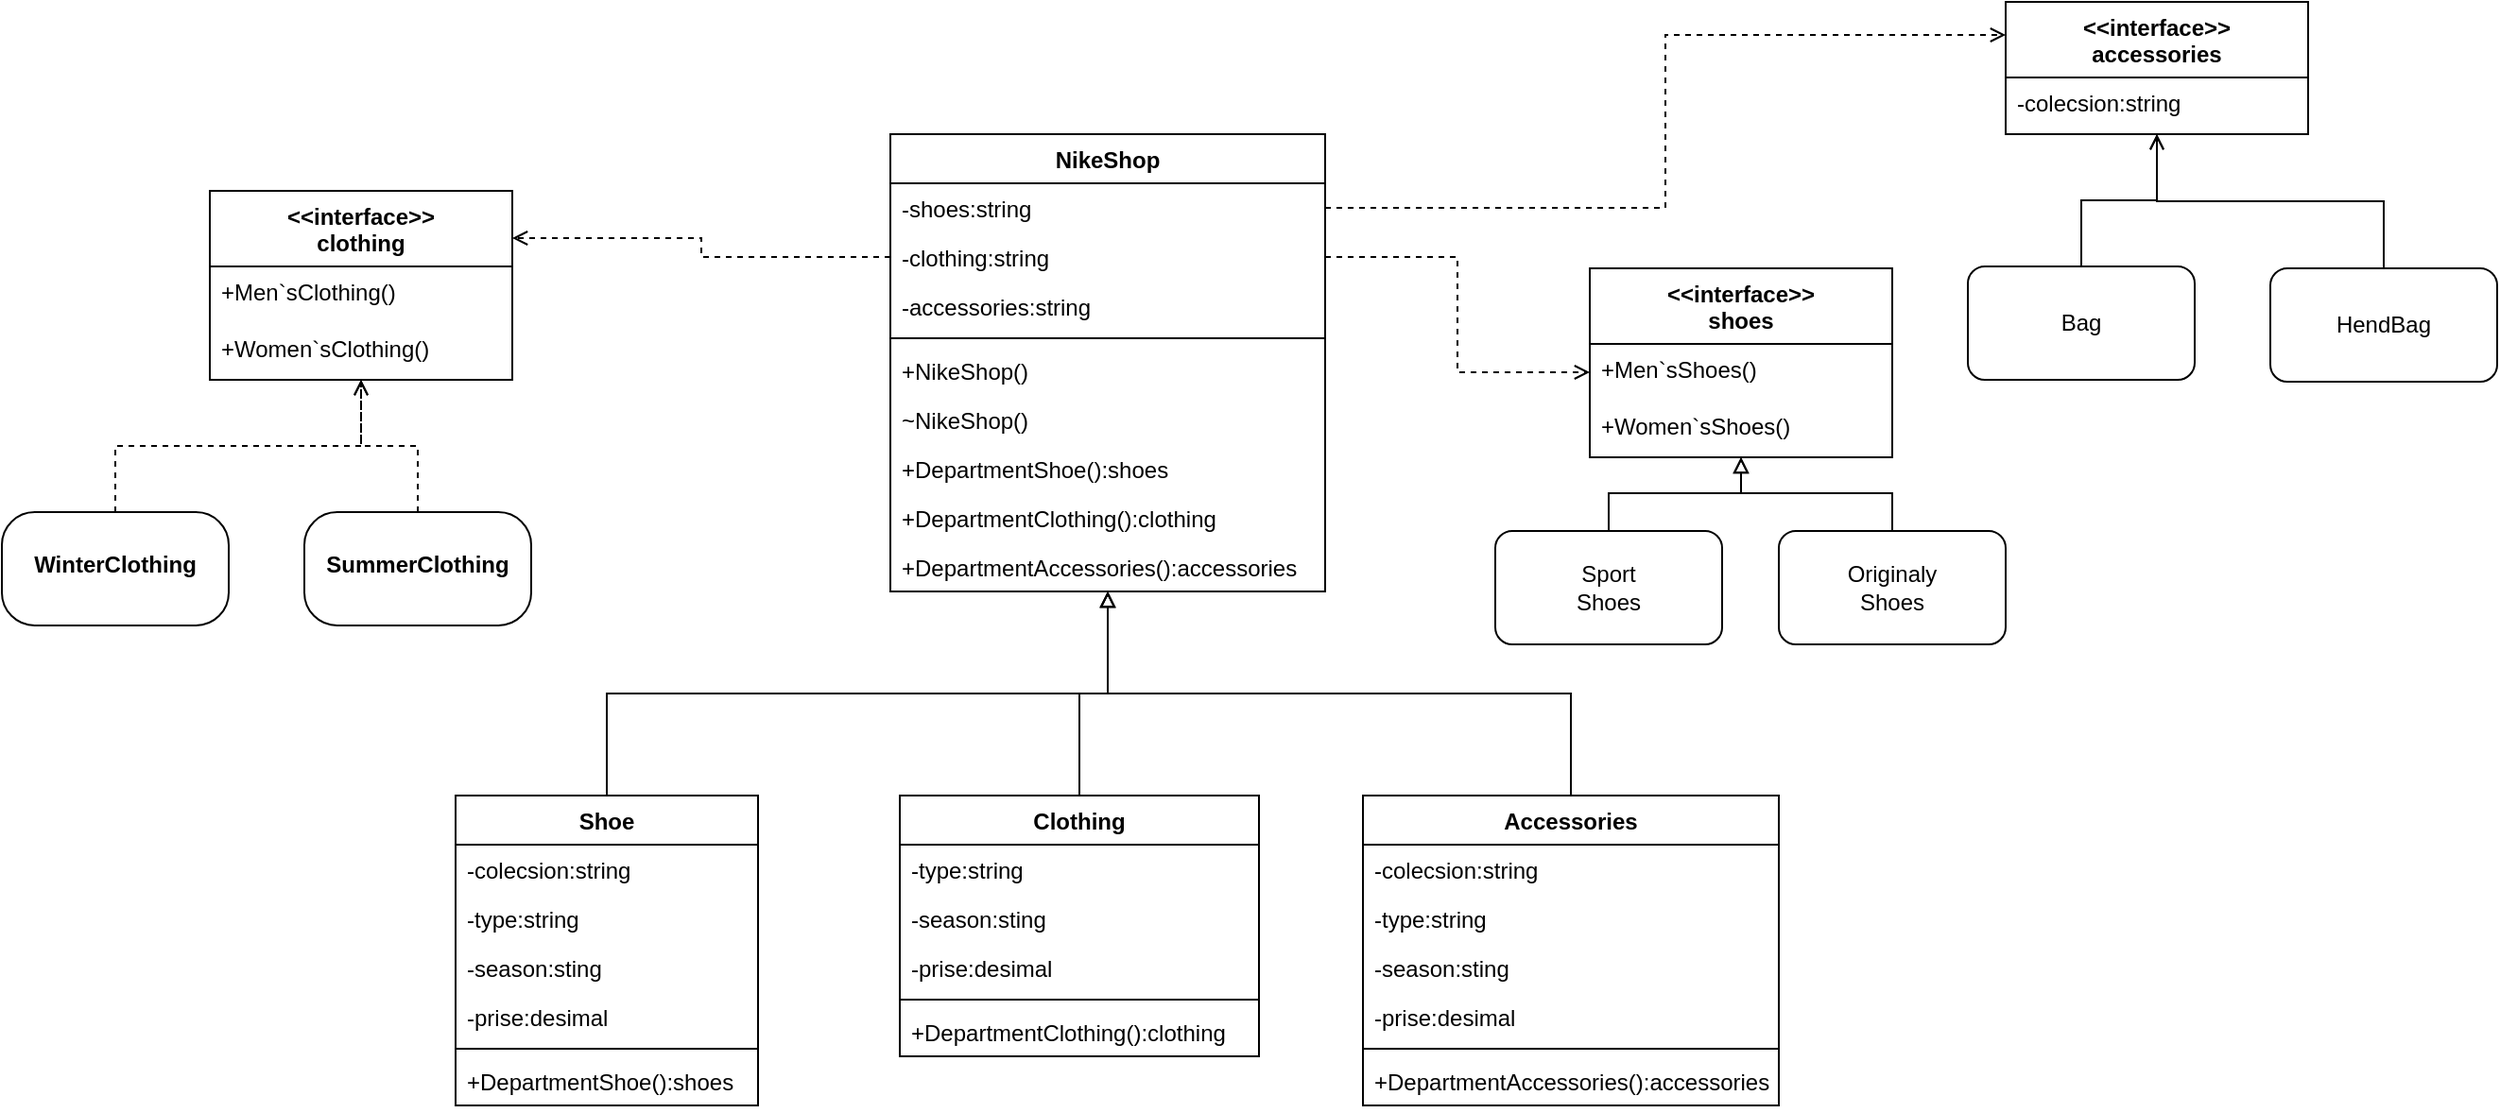 <mxfile version="19.0.0" type="device"><diagram id="C5RBs43oDa-KdzZeNtuy" name="Page-1"><mxGraphModel dx="2310" dy="927" grid="1" gridSize="10" guides="1" tooltips="1" connect="1" arrows="1" fold="1" page="1" pageScale="1" pageWidth="827" pageHeight="1169" math="0" shadow="0"><root><mxCell id="WIyWlLk6GJQsqaUBKTNV-0"/><mxCell id="WIyWlLk6GJQsqaUBKTNV-1" parent="WIyWlLk6GJQsqaUBKTNV-0"/><mxCell id="VY0nebgqvD8hUiAV6uQp-0" value="NikeShop" style="swimlane;fontStyle=1;align=center;verticalAlign=top;childLayout=stackLayout;horizontal=1;startSize=26;horizontalStack=0;resizeParent=1;resizeParentMax=0;resizeLast=0;collapsible=1;marginBottom=0;" vertex="1" parent="WIyWlLk6GJQsqaUBKTNV-1"><mxGeometry x="210" y="190" width="230" height="242" as="geometry"/></mxCell><mxCell id="VY0nebgqvD8hUiAV6uQp-1" value="-shoes:string" style="text;strokeColor=none;fillColor=none;align=left;verticalAlign=top;spacingLeft=4;spacingRight=4;overflow=hidden;rotatable=0;points=[[0,0.5],[1,0.5]];portConstraint=eastwest;" vertex="1" parent="VY0nebgqvD8hUiAV6uQp-0"><mxGeometry y="26" width="230" height="26" as="geometry"/></mxCell><mxCell id="VY0nebgqvD8hUiAV6uQp-5" value="-clothing:string" style="text;strokeColor=none;fillColor=none;align=left;verticalAlign=top;spacingLeft=4;spacingRight=4;overflow=hidden;rotatable=0;points=[[0,0.5],[1,0.5]];portConstraint=eastwest;" vertex="1" parent="VY0nebgqvD8hUiAV6uQp-0"><mxGeometry y="52" width="230" height="26" as="geometry"/></mxCell><mxCell id="VY0nebgqvD8hUiAV6uQp-6" value="-accessories:string" style="text;strokeColor=none;fillColor=none;align=left;verticalAlign=top;spacingLeft=4;spacingRight=4;overflow=hidden;rotatable=0;points=[[0,0.5],[1,0.5]];portConstraint=eastwest;" vertex="1" parent="VY0nebgqvD8hUiAV6uQp-0"><mxGeometry y="78" width="230" height="26" as="geometry"/></mxCell><mxCell id="VY0nebgqvD8hUiAV6uQp-2" value="" style="line;strokeWidth=1;fillColor=none;align=left;verticalAlign=middle;spacingTop=-1;spacingLeft=3;spacingRight=3;rotatable=0;labelPosition=right;points=[];portConstraint=eastwest;" vertex="1" parent="VY0nebgqvD8hUiAV6uQp-0"><mxGeometry y="104" width="230" height="8" as="geometry"/></mxCell><mxCell id="VY0nebgqvD8hUiAV6uQp-3" value="+NikeShop()" style="text;strokeColor=none;fillColor=none;align=left;verticalAlign=top;spacingLeft=4;spacingRight=4;overflow=hidden;rotatable=0;points=[[0,0.5],[1,0.5]];portConstraint=eastwest;" vertex="1" parent="VY0nebgqvD8hUiAV6uQp-0"><mxGeometry y="112" width="230" height="26" as="geometry"/></mxCell><mxCell id="VY0nebgqvD8hUiAV6uQp-7" value="~NikeShop()" style="text;strokeColor=none;fillColor=none;align=left;verticalAlign=top;spacingLeft=4;spacingRight=4;overflow=hidden;rotatable=0;points=[[0,0.5],[1,0.5]];portConstraint=eastwest;" vertex="1" parent="VY0nebgqvD8hUiAV6uQp-0"><mxGeometry y="138" width="230" height="26" as="geometry"/></mxCell><mxCell id="VY0nebgqvD8hUiAV6uQp-8" value="+DepartmentShoe():shoes" style="text;strokeColor=none;fillColor=none;align=left;verticalAlign=top;spacingLeft=4;spacingRight=4;overflow=hidden;rotatable=0;points=[[0,0.5],[1,0.5]];portConstraint=eastwest;" vertex="1" parent="VY0nebgqvD8hUiAV6uQp-0"><mxGeometry y="164" width="230" height="26" as="geometry"/></mxCell><mxCell id="VY0nebgqvD8hUiAV6uQp-9" value="+DepartmentClothing():clothing" style="text;strokeColor=none;fillColor=none;align=left;verticalAlign=top;spacingLeft=4;spacingRight=4;overflow=hidden;rotatable=0;points=[[0,0.5],[1,0.5]];portConstraint=eastwest;" vertex="1" parent="VY0nebgqvD8hUiAV6uQp-0"><mxGeometry y="190" width="230" height="26" as="geometry"/></mxCell><mxCell id="VY0nebgqvD8hUiAV6uQp-10" value="+DepartmentAccessories():accessories" style="text;strokeColor=none;fillColor=none;align=left;verticalAlign=top;spacingLeft=4;spacingRight=4;overflow=hidden;rotatable=0;points=[[0,0.5],[1,0.5]];portConstraint=eastwest;" vertex="1" parent="VY0nebgqvD8hUiAV6uQp-0"><mxGeometry y="216" width="230" height="26" as="geometry"/></mxCell><mxCell id="VY0nebgqvD8hUiAV6uQp-16" style="edgeStyle=orthogonalEdgeStyle;rounded=0;orthogonalLoop=1;jettySize=auto;html=1;exitX=0.5;exitY=0;exitDx=0;exitDy=0;endArrow=block;endFill=0;" edge="1" parent="WIyWlLk6GJQsqaUBKTNV-1" source="VY0nebgqvD8hUiAV6uQp-11" target="VY0nebgqvD8hUiAV6uQp-0"><mxGeometry relative="1" as="geometry"/></mxCell><mxCell id="VY0nebgqvD8hUiAV6uQp-11" value="Shoe" style="swimlane;fontStyle=1;align=center;verticalAlign=top;childLayout=stackLayout;horizontal=1;startSize=26;horizontalStack=0;resizeParent=1;resizeParentMax=0;resizeLast=0;collapsible=1;marginBottom=0;" vertex="1" parent="WIyWlLk6GJQsqaUBKTNV-1"><mxGeometry x="-20" y="540" width="160" height="164" as="geometry"/></mxCell><mxCell id="VY0nebgqvD8hUiAV6uQp-12" value="-colecsion:string" style="text;strokeColor=none;fillColor=none;align=left;verticalAlign=top;spacingLeft=4;spacingRight=4;overflow=hidden;rotatable=0;points=[[0,0.5],[1,0.5]];portConstraint=eastwest;" vertex="1" parent="VY0nebgqvD8hUiAV6uQp-11"><mxGeometry y="26" width="160" height="26" as="geometry"/></mxCell><mxCell id="VY0nebgqvD8hUiAV6uQp-15" value="-type:string" style="text;strokeColor=none;fillColor=none;align=left;verticalAlign=top;spacingLeft=4;spacingRight=4;overflow=hidden;rotatable=0;points=[[0,0.5],[1,0.5]];portConstraint=eastwest;" vertex="1" parent="VY0nebgqvD8hUiAV6uQp-11"><mxGeometry y="52" width="160" height="26" as="geometry"/></mxCell><mxCell id="VY0nebgqvD8hUiAV6uQp-17" value="-season:sting" style="text;strokeColor=none;fillColor=none;align=left;verticalAlign=top;spacingLeft=4;spacingRight=4;overflow=hidden;rotatable=0;points=[[0,0.5],[1,0.5]];portConstraint=eastwest;" vertex="1" parent="VY0nebgqvD8hUiAV6uQp-11"><mxGeometry y="78" width="160" height="26" as="geometry"/></mxCell><mxCell id="VY0nebgqvD8hUiAV6uQp-32" value="-prise:desimal" style="text;strokeColor=none;fillColor=none;align=left;verticalAlign=top;spacingLeft=4;spacingRight=4;overflow=hidden;rotatable=0;points=[[0,0.5],[1,0.5]];portConstraint=eastwest;" vertex="1" parent="VY0nebgqvD8hUiAV6uQp-11"><mxGeometry y="104" width="160" height="26" as="geometry"/></mxCell><mxCell id="VY0nebgqvD8hUiAV6uQp-13" value="" style="line;strokeWidth=1;fillColor=none;align=left;verticalAlign=middle;spacingTop=-1;spacingLeft=3;spacingRight=3;rotatable=0;labelPosition=right;points=[];portConstraint=eastwest;" vertex="1" parent="VY0nebgqvD8hUiAV6uQp-11"><mxGeometry y="130" width="160" height="8" as="geometry"/></mxCell><mxCell id="VY0nebgqvD8hUiAV6uQp-14" value="+DepartmentShoe():shoes" style="text;strokeColor=none;fillColor=none;align=left;verticalAlign=top;spacingLeft=4;spacingRight=4;overflow=hidden;rotatable=0;points=[[0,0.5],[1,0.5]];portConstraint=eastwest;" vertex="1" parent="VY0nebgqvD8hUiAV6uQp-11"><mxGeometry y="138" width="160" height="26" as="geometry"/></mxCell><mxCell id="VY0nebgqvD8hUiAV6uQp-24" style="edgeStyle=orthogonalEdgeStyle;rounded=0;orthogonalLoop=1;jettySize=auto;html=1;exitX=0.5;exitY=0;exitDx=0;exitDy=0;endArrow=block;endFill=0;" edge="1" parent="WIyWlLk6GJQsqaUBKTNV-1" source="VY0nebgqvD8hUiAV6uQp-18" target="VY0nebgqvD8hUiAV6uQp-0"><mxGeometry relative="1" as="geometry"/></mxCell><mxCell id="VY0nebgqvD8hUiAV6uQp-18" value="Clothing" style="swimlane;fontStyle=1;align=center;verticalAlign=top;childLayout=stackLayout;horizontal=1;startSize=26;horizontalStack=0;resizeParent=1;resizeParentMax=0;resizeLast=0;collapsible=1;marginBottom=0;" vertex="1" parent="WIyWlLk6GJQsqaUBKTNV-1"><mxGeometry x="215" y="540" width="190" height="138" as="geometry"/></mxCell><mxCell id="VY0nebgqvD8hUiAV6uQp-20" value="-type:string" style="text;strokeColor=none;fillColor=none;align=left;verticalAlign=top;spacingLeft=4;spacingRight=4;overflow=hidden;rotatable=0;points=[[0,0.5],[1,0.5]];portConstraint=eastwest;" vertex="1" parent="VY0nebgqvD8hUiAV6uQp-18"><mxGeometry y="26" width="190" height="26" as="geometry"/></mxCell><mxCell id="VY0nebgqvD8hUiAV6uQp-21" value="-season:sting" style="text;strokeColor=none;fillColor=none;align=left;verticalAlign=top;spacingLeft=4;spacingRight=4;overflow=hidden;rotatable=0;points=[[0,0.5],[1,0.5]];portConstraint=eastwest;" vertex="1" parent="VY0nebgqvD8hUiAV6uQp-18"><mxGeometry y="52" width="190" height="26" as="geometry"/></mxCell><mxCell id="VY0nebgqvD8hUiAV6uQp-33" value="-prise:desimal" style="text;strokeColor=none;fillColor=none;align=left;verticalAlign=top;spacingLeft=4;spacingRight=4;overflow=hidden;rotatable=0;points=[[0,0.5],[1,0.5]];portConstraint=eastwest;" vertex="1" parent="VY0nebgqvD8hUiAV6uQp-18"><mxGeometry y="78" width="190" height="26" as="geometry"/></mxCell><mxCell id="VY0nebgqvD8hUiAV6uQp-22" value="" style="line;strokeWidth=1;fillColor=none;align=left;verticalAlign=middle;spacingTop=-1;spacingLeft=3;spacingRight=3;rotatable=0;labelPosition=right;points=[];portConstraint=eastwest;" vertex="1" parent="VY0nebgqvD8hUiAV6uQp-18"><mxGeometry y="104" width="190" height="8" as="geometry"/></mxCell><mxCell id="VY0nebgqvD8hUiAV6uQp-23" value="+DepartmentClothing():clothing" style="text;strokeColor=none;fillColor=none;align=left;verticalAlign=top;spacingLeft=4;spacingRight=4;overflow=hidden;rotatable=0;points=[[0,0.5],[1,0.5]];portConstraint=eastwest;" vertex="1" parent="VY0nebgqvD8hUiAV6uQp-18"><mxGeometry y="112" width="190" height="26" as="geometry"/></mxCell><mxCell id="VY0nebgqvD8hUiAV6uQp-35" style="edgeStyle=orthogonalEdgeStyle;rounded=0;orthogonalLoop=1;jettySize=auto;html=1;exitX=0.5;exitY=0;exitDx=0;exitDy=0;endArrow=block;endFill=0;" edge="1" parent="WIyWlLk6GJQsqaUBKTNV-1" source="VY0nebgqvD8hUiAV6uQp-25" target="VY0nebgqvD8hUiAV6uQp-0"><mxGeometry relative="1" as="geometry"/></mxCell><mxCell id="VY0nebgqvD8hUiAV6uQp-25" value="Accessories" style="swimlane;fontStyle=1;align=center;verticalAlign=top;childLayout=stackLayout;horizontal=1;startSize=26;horizontalStack=0;resizeParent=1;resizeParentMax=0;resizeLast=0;collapsible=1;marginBottom=0;" vertex="1" parent="WIyWlLk6GJQsqaUBKTNV-1"><mxGeometry x="460" y="540" width="220" height="164" as="geometry"/></mxCell><mxCell id="VY0nebgqvD8hUiAV6uQp-26" value="-colecsion:string" style="text;strokeColor=none;fillColor=none;align=left;verticalAlign=top;spacingLeft=4;spacingRight=4;overflow=hidden;rotatable=0;points=[[0,0.5],[1,0.5]];portConstraint=eastwest;" vertex="1" parent="VY0nebgqvD8hUiAV6uQp-25"><mxGeometry y="26" width="220" height="26" as="geometry"/></mxCell><mxCell id="VY0nebgqvD8hUiAV6uQp-27" value="-type:string" style="text;strokeColor=none;fillColor=none;align=left;verticalAlign=top;spacingLeft=4;spacingRight=4;overflow=hidden;rotatable=0;points=[[0,0.5],[1,0.5]];portConstraint=eastwest;" vertex="1" parent="VY0nebgqvD8hUiAV6uQp-25"><mxGeometry y="52" width="220" height="26" as="geometry"/></mxCell><mxCell id="VY0nebgqvD8hUiAV6uQp-28" value="-season:sting" style="text;strokeColor=none;fillColor=none;align=left;verticalAlign=top;spacingLeft=4;spacingRight=4;overflow=hidden;rotatable=0;points=[[0,0.5],[1,0.5]];portConstraint=eastwest;" vertex="1" parent="VY0nebgqvD8hUiAV6uQp-25"><mxGeometry y="78" width="220" height="26" as="geometry"/></mxCell><mxCell id="VY0nebgqvD8hUiAV6uQp-34" value="-prise:desimal" style="text;strokeColor=none;fillColor=none;align=left;verticalAlign=top;spacingLeft=4;spacingRight=4;overflow=hidden;rotatable=0;points=[[0,0.5],[1,0.5]];portConstraint=eastwest;" vertex="1" parent="VY0nebgqvD8hUiAV6uQp-25"><mxGeometry y="104" width="220" height="26" as="geometry"/></mxCell><mxCell id="VY0nebgqvD8hUiAV6uQp-29" value="" style="line;strokeWidth=1;fillColor=none;align=left;verticalAlign=middle;spacingTop=-1;spacingLeft=3;spacingRight=3;rotatable=0;labelPosition=right;points=[];portConstraint=eastwest;" vertex="1" parent="VY0nebgqvD8hUiAV6uQp-25"><mxGeometry y="130" width="220" height="8" as="geometry"/></mxCell><mxCell id="VY0nebgqvD8hUiAV6uQp-30" value="+DepartmentAccessories():accessories" style="text;strokeColor=none;fillColor=none;align=left;verticalAlign=top;spacingLeft=4;spacingRight=4;overflow=hidden;rotatable=0;points=[[0,0.5],[1,0.5]];portConstraint=eastwest;" vertex="1" parent="VY0nebgqvD8hUiAV6uQp-25"><mxGeometry y="138" width="220" height="26" as="geometry"/></mxCell><mxCell id="VY0nebgqvD8hUiAV6uQp-37" value="&lt;&lt;interface&gt;&gt;&#10;shoes" style="swimlane;fontStyle=1;align=center;verticalAlign=top;childLayout=stackLayout;horizontal=1;startSize=40;horizontalStack=0;resizeParent=1;resizeParentMax=0;resizeLast=0;collapsible=1;marginBottom=0;" vertex="1" parent="WIyWlLk6GJQsqaUBKTNV-1"><mxGeometry x="580" y="261" width="160" height="100" as="geometry"/></mxCell><mxCell id="VY0nebgqvD8hUiAV6uQp-40" value="+Men`sShoes()" style="text;strokeColor=none;fillColor=none;align=left;verticalAlign=top;spacingLeft=4;spacingRight=4;overflow=hidden;rotatable=0;points=[[0,0.5],[1,0.5]];portConstraint=eastwest;" vertex="1" parent="VY0nebgqvD8hUiAV6uQp-37"><mxGeometry y="40" width="160" height="30" as="geometry"/></mxCell><mxCell id="VY0nebgqvD8hUiAV6uQp-41" value="+Women`sShoes()" style="text;strokeColor=none;fillColor=none;align=left;verticalAlign=top;spacingLeft=4;spacingRight=4;overflow=hidden;rotatable=0;points=[[0,0.5],[1,0.5]];portConstraint=eastwest;" vertex="1" parent="VY0nebgqvD8hUiAV6uQp-37"><mxGeometry y="70" width="160" height="30" as="geometry"/></mxCell><mxCell id="VY0nebgqvD8hUiAV6uQp-45" style="edgeStyle=orthogonalEdgeStyle;rounded=0;orthogonalLoop=1;jettySize=auto;html=1;exitX=0.5;exitY=0;exitDx=0;exitDy=0;endArrow=block;endFill=0;" edge="1" parent="WIyWlLk6GJQsqaUBKTNV-1" source="VY0nebgqvD8hUiAV6uQp-42" target="VY0nebgqvD8hUiAV6uQp-37"><mxGeometry relative="1" as="geometry"/></mxCell><mxCell id="VY0nebgqvD8hUiAV6uQp-42" value="&lt;span style=&quot;text-align: left;&quot;&gt;Originaly&lt;br&gt;Shoes&lt;/span&gt;" style="rounded=1;whiteSpace=wrap;html=1;" vertex="1" parent="WIyWlLk6GJQsqaUBKTNV-1"><mxGeometry x="680" y="400" width="120" height="60" as="geometry"/></mxCell><mxCell id="VY0nebgqvD8hUiAV6uQp-44" style="edgeStyle=orthogonalEdgeStyle;rounded=0;orthogonalLoop=1;jettySize=auto;html=1;exitX=0.5;exitY=0;exitDx=0;exitDy=0;endArrow=block;endFill=0;" edge="1" parent="WIyWlLk6GJQsqaUBKTNV-1" source="VY0nebgqvD8hUiAV6uQp-43" target="VY0nebgqvD8hUiAV6uQp-37"><mxGeometry relative="1" as="geometry"/></mxCell><mxCell id="VY0nebgqvD8hUiAV6uQp-43" value="&lt;span style=&quot;text-align: left;&quot;&gt;Sport&lt;br&gt;Shoes&lt;/span&gt;" style="rounded=1;whiteSpace=wrap;html=1;" vertex="1" parent="WIyWlLk6GJQsqaUBKTNV-1"><mxGeometry x="530" y="400" width="120" height="60" as="geometry"/></mxCell><mxCell id="VY0nebgqvD8hUiAV6uQp-46" style="edgeStyle=orthogonalEdgeStyle;rounded=0;orthogonalLoop=1;jettySize=auto;html=1;exitX=1;exitY=0.5;exitDx=0;exitDy=0;endArrow=open;endFill=0;dashed=1;" edge="1" parent="WIyWlLk6GJQsqaUBKTNV-1" source="VY0nebgqvD8hUiAV6uQp-5" target="VY0nebgqvD8hUiAV6uQp-40"><mxGeometry relative="1" as="geometry"/></mxCell><mxCell id="VY0nebgqvD8hUiAV6uQp-47" value="&lt;&lt;interface&gt;&gt;&#10;clothing" style="swimlane;fontStyle=1;align=center;verticalAlign=top;childLayout=stackLayout;horizontal=1;startSize=40;horizontalStack=0;resizeParent=1;resizeParentMax=0;resizeLast=0;collapsible=1;marginBottom=0;" vertex="1" parent="WIyWlLk6GJQsqaUBKTNV-1"><mxGeometry x="-150" y="220" width="160" height="100" as="geometry"/></mxCell><mxCell id="VY0nebgqvD8hUiAV6uQp-48" value="+Men`sClothing()" style="text;strokeColor=none;fillColor=none;align=left;verticalAlign=top;spacingLeft=4;spacingRight=4;overflow=hidden;rotatable=0;points=[[0,0.5],[1,0.5]];portConstraint=eastwest;" vertex="1" parent="VY0nebgqvD8hUiAV6uQp-47"><mxGeometry y="40" width="160" height="30" as="geometry"/></mxCell><mxCell id="VY0nebgqvD8hUiAV6uQp-49" value="+Women`sClothing()" style="text;strokeColor=none;fillColor=none;align=left;verticalAlign=top;spacingLeft=4;spacingRight=4;overflow=hidden;rotatable=0;points=[[0,0.5],[1,0.5]];portConstraint=eastwest;" vertex="1" parent="VY0nebgqvD8hUiAV6uQp-47"><mxGeometry y="70" width="160" height="30" as="geometry"/></mxCell><mxCell id="VY0nebgqvD8hUiAV6uQp-50" style="edgeStyle=orthogonalEdgeStyle;rounded=0;orthogonalLoop=1;jettySize=auto;html=1;exitX=0;exitY=0.5;exitDx=0;exitDy=0;entryX=1;entryY=0.25;entryDx=0;entryDy=0;dashed=1;endArrow=open;endFill=0;" edge="1" parent="WIyWlLk6GJQsqaUBKTNV-1" source="VY0nebgqvD8hUiAV6uQp-5" target="VY0nebgqvD8hUiAV6uQp-47"><mxGeometry relative="1" as="geometry"/></mxCell><mxCell id="VY0nebgqvD8hUiAV6uQp-53" style="edgeStyle=orthogonalEdgeStyle;rounded=0;orthogonalLoop=1;jettySize=auto;html=1;exitX=0.5;exitY=0;exitDx=0;exitDy=0;dashed=1;endArrow=open;endFill=0;" edge="1" parent="WIyWlLk6GJQsqaUBKTNV-1" source="VY0nebgqvD8hUiAV6uQp-51" target="VY0nebgqvD8hUiAV6uQp-47"><mxGeometry relative="1" as="geometry"/></mxCell><mxCell id="VY0nebgqvD8hUiAV6uQp-51" value="&lt;br&gt;WinterClothing" style="rounded=1;whiteSpace=wrap;html=1;verticalAlign=top;fontStyle=1;startSize=40;arcSize=29;" vertex="1" parent="WIyWlLk6GJQsqaUBKTNV-1"><mxGeometry x="-260" y="390" width="120" height="60" as="geometry"/></mxCell><mxCell id="VY0nebgqvD8hUiAV6uQp-55" style="edgeStyle=orthogonalEdgeStyle;rounded=0;orthogonalLoop=1;jettySize=auto;html=1;exitX=0.5;exitY=0;exitDx=0;exitDy=0;dashed=1;endArrow=open;endFill=0;" edge="1" parent="WIyWlLk6GJQsqaUBKTNV-1" source="VY0nebgqvD8hUiAV6uQp-54" target="VY0nebgqvD8hUiAV6uQp-47"><mxGeometry relative="1" as="geometry"/></mxCell><mxCell id="VY0nebgqvD8hUiAV6uQp-54" value="&lt;br&gt;SummerClothing" style="rounded=1;whiteSpace=wrap;html=1;verticalAlign=top;fontStyle=1;startSize=40;arcSize=29;" vertex="1" parent="WIyWlLk6GJQsqaUBKTNV-1"><mxGeometry x="-100" y="390" width="120" height="60" as="geometry"/></mxCell><mxCell id="VY0nebgqvD8hUiAV6uQp-56" value="&lt;&lt;interface&gt;&gt;&#10;accessories" style="swimlane;fontStyle=1;align=center;verticalAlign=top;childLayout=stackLayout;horizontal=1;startSize=40;horizontalStack=0;resizeParent=1;resizeParentMax=0;resizeLast=0;collapsible=1;marginBottom=0;" vertex="1" parent="WIyWlLk6GJQsqaUBKTNV-1"><mxGeometry x="800" y="120" width="160" height="70" as="geometry"/></mxCell><mxCell id="VY0nebgqvD8hUiAV6uQp-57" value="-colecsion:string" style="text;strokeColor=none;fillColor=none;align=left;verticalAlign=top;spacingLeft=4;spacingRight=4;overflow=hidden;rotatable=0;points=[[0,0.5],[1,0.5]];portConstraint=eastwest;" vertex="1" parent="VY0nebgqvD8hUiAV6uQp-56"><mxGeometry y="40" width="160" height="30" as="geometry"/></mxCell><mxCell id="VY0nebgqvD8hUiAV6uQp-59" style="edgeStyle=orthogonalEdgeStyle;rounded=0;orthogonalLoop=1;jettySize=auto;html=1;exitX=1;exitY=0.5;exitDx=0;exitDy=0;entryX=0;entryY=0.25;entryDx=0;entryDy=0;dashed=1;endArrow=open;endFill=0;" edge="1" parent="WIyWlLk6GJQsqaUBKTNV-1" source="VY0nebgqvD8hUiAV6uQp-1" target="VY0nebgqvD8hUiAV6uQp-56"><mxGeometry relative="1" as="geometry"/></mxCell><mxCell id="VY0nebgqvD8hUiAV6uQp-62" style="edgeStyle=orthogonalEdgeStyle;rounded=0;orthogonalLoop=1;jettySize=auto;html=1;exitX=0.5;exitY=0;exitDx=0;exitDy=0;endArrow=open;endFill=0;" edge="1" parent="WIyWlLk6GJQsqaUBKTNV-1" source="VY0nebgqvD8hUiAV6uQp-61" target="VY0nebgqvD8hUiAV6uQp-56"><mxGeometry relative="1" as="geometry"/></mxCell><mxCell id="VY0nebgqvD8hUiAV6uQp-61" value="&lt;div style=&quot;text-align: left;&quot;&gt;Bag&lt;/div&gt;" style="rounded=1;whiteSpace=wrap;html=1;" vertex="1" parent="WIyWlLk6GJQsqaUBKTNV-1"><mxGeometry x="780" y="260" width="120" height="60" as="geometry"/></mxCell><mxCell id="VY0nebgqvD8hUiAV6uQp-64" style="edgeStyle=orthogonalEdgeStyle;rounded=0;orthogonalLoop=1;jettySize=auto;html=1;exitX=0.5;exitY=0;exitDx=0;exitDy=0;endArrow=open;endFill=0;" edge="1" parent="WIyWlLk6GJQsqaUBKTNV-1" source="VY0nebgqvD8hUiAV6uQp-63" target="VY0nebgqvD8hUiAV6uQp-56"><mxGeometry relative="1" as="geometry"/></mxCell><mxCell id="VY0nebgqvD8hUiAV6uQp-63" value="&lt;div style=&quot;text-align: left;&quot;&gt;HendBag&lt;/div&gt;" style="rounded=1;whiteSpace=wrap;html=1;" vertex="1" parent="WIyWlLk6GJQsqaUBKTNV-1"><mxGeometry x="940" y="261" width="120" height="60" as="geometry"/></mxCell></root></mxGraphModel></diagram></mxfile>
